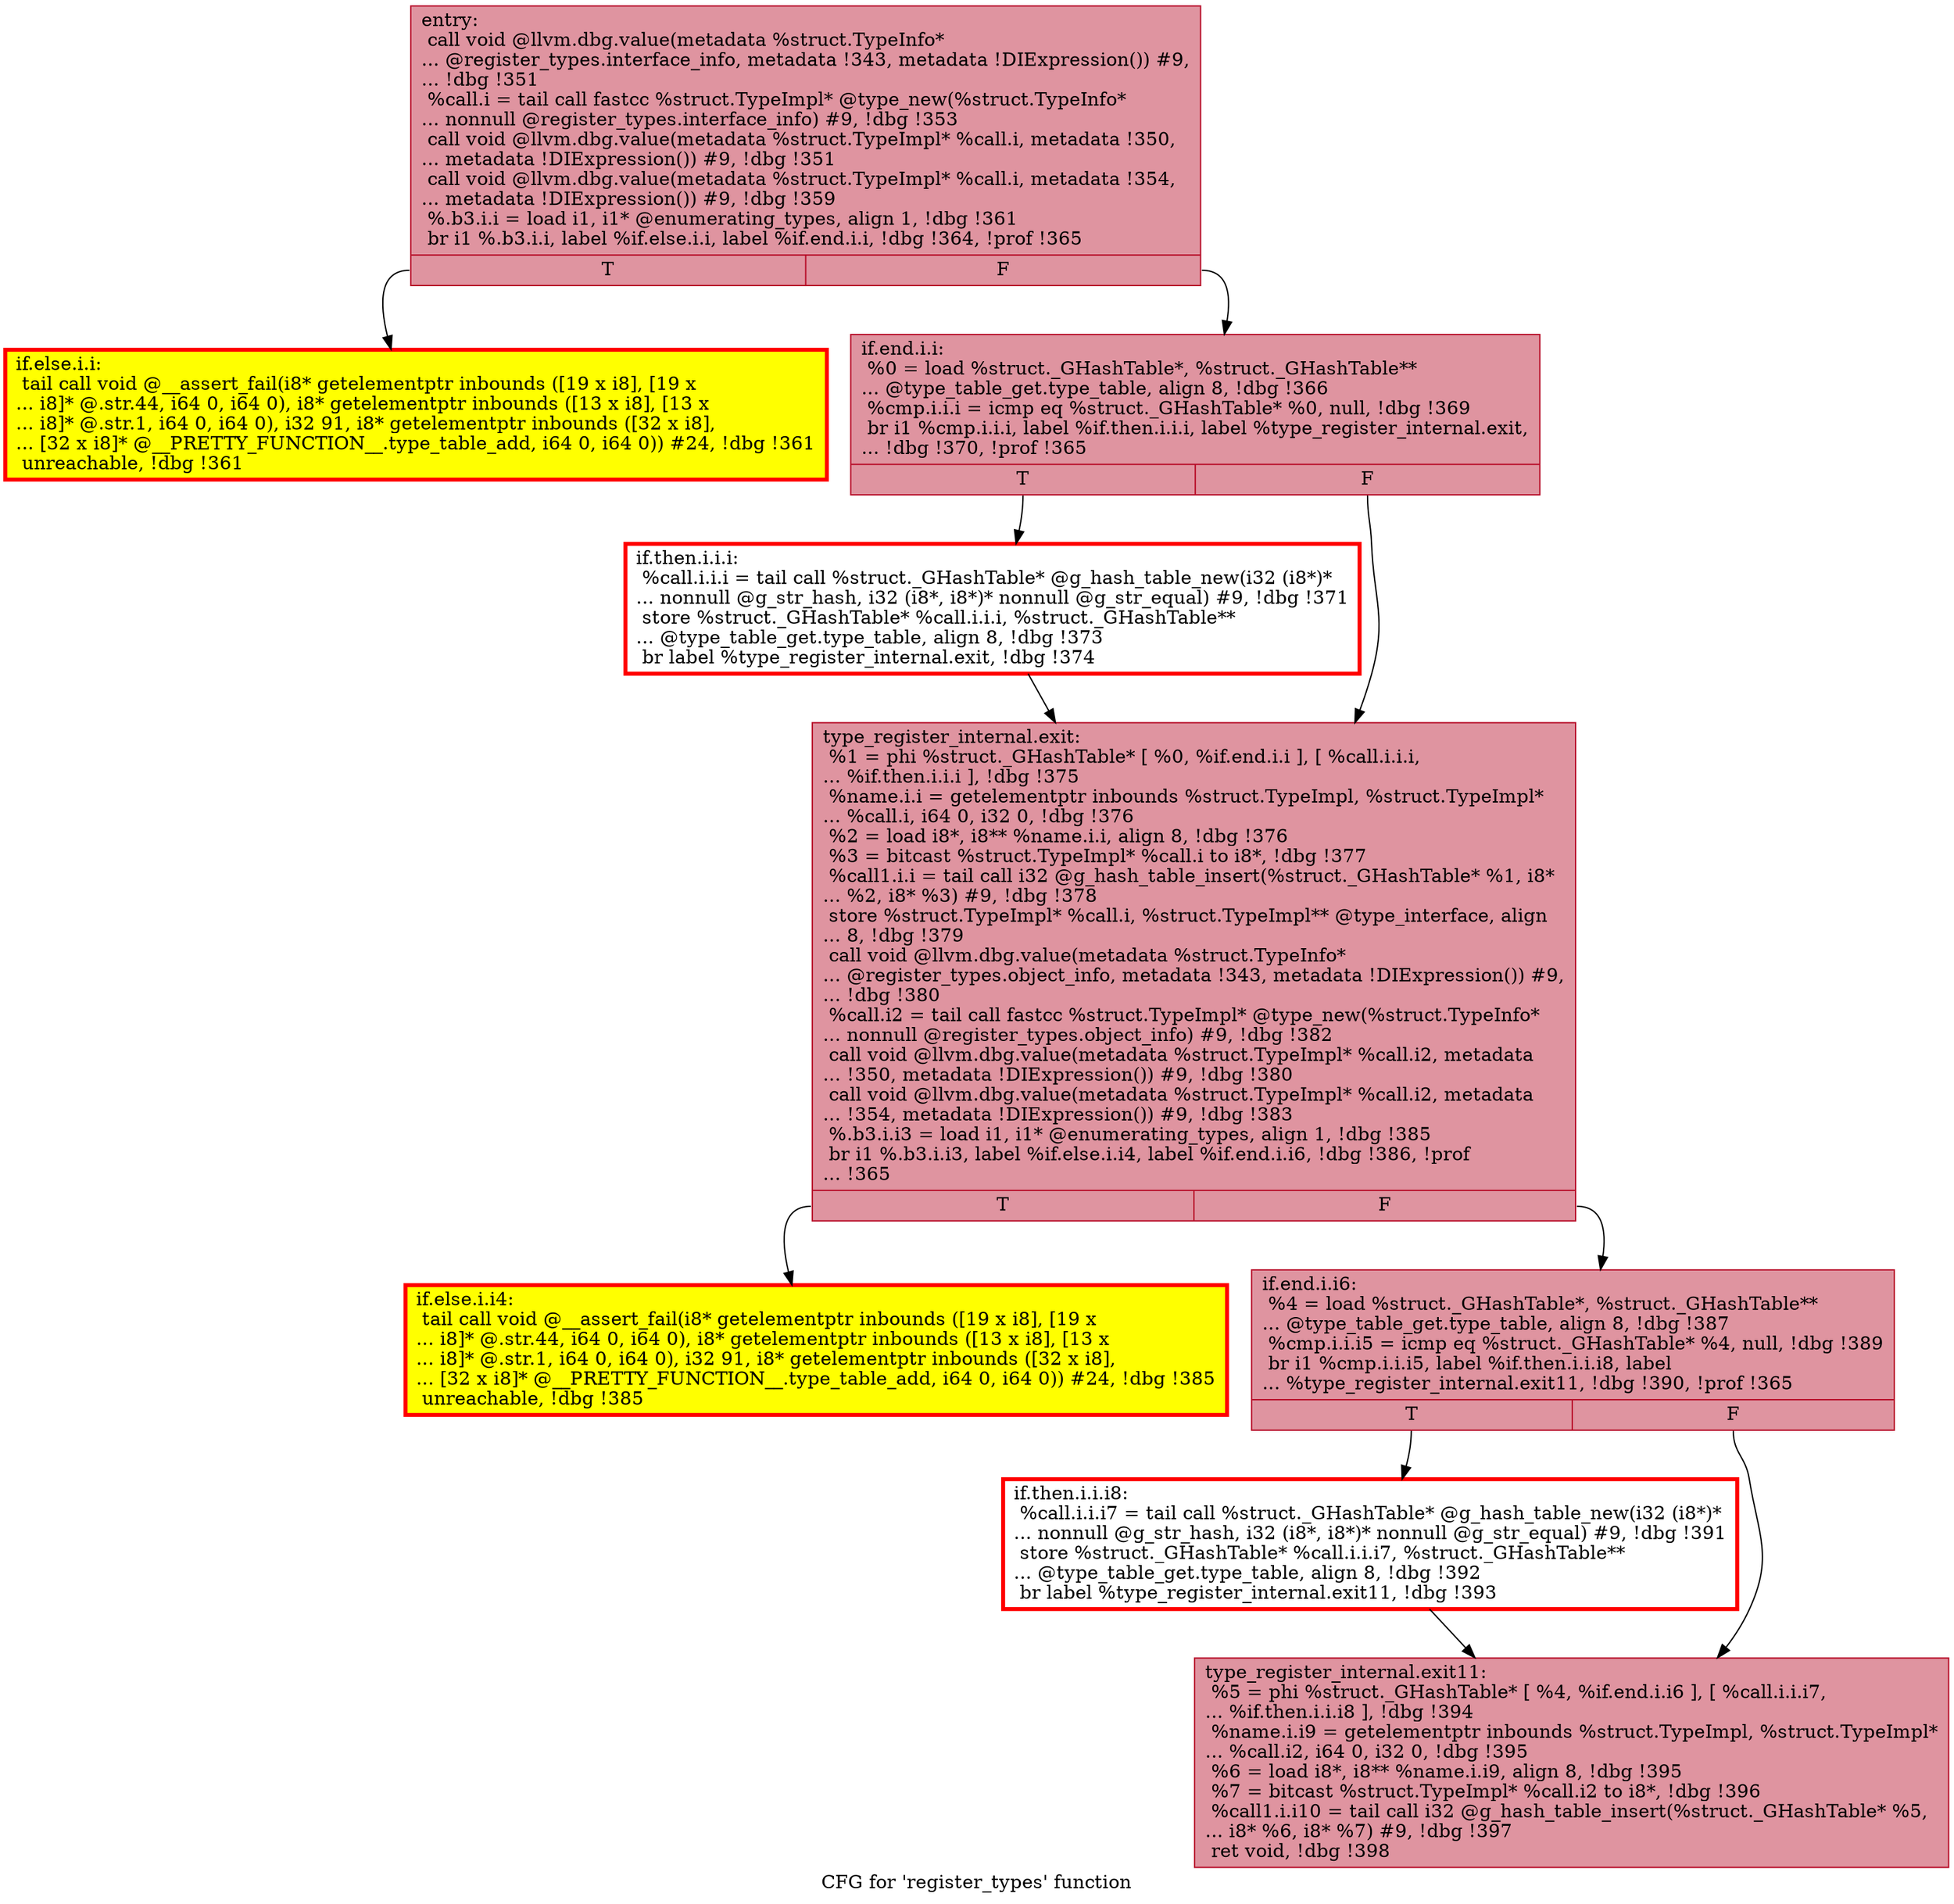 digraph "CFG for 'register_types' function" {
	label="CFG for 'register_types' function";

	Node0x55ee228f7db0 [shape=record,color="#b70d28ff", style=filled, fillcolor="#b70d2870",label="{entry:\l  call void @llvm.dbg.value(metadata %struct.TypeInfo*\l... @register_types.interface_info, metadata !343, metadata !DIExpression()) #9,\l... !dbg !351\l  %call.i = tail call fastcc %struct.TypeImpl* @type_new(%struct.TypeInfo*\l... nonnull @register_types.interface_info) #9, !dbg !353\l  call void @llvm.dbg.value(metadata %struct.TypeImpl* %call.i, metadata !350,\l... metadata !DIExpression()) #9, !dbg !351\l  call void @llvm.dbg.value(metadata %struct.TypeImpl* %call.i, metadata !354,\l... metadata !DIExpression()) #9, !dbg !359\l  %.b3.i.i = load i1, i1* @enumerating_types, align 1, !dbg !361\l  br i1 %.b3.i.i, label %if.else.i.i, label %if.end.i.i, !dbg !364, !prof !365\l|{<s0>T|<s1>F}}"];
	Node0x55ee228f7db0:s0 -> Node0x55ee22a7afa0;
	Node0x55ee228f7db0:s1 -> Node0x55ee22700ba0;
	Node0x55ee22a7afa0 [shape=record,penwidth=3.0, style="filled", color="red", fillcolor="yellow",label="{if.else.i.i:                                      \l  tail call void @__assert_fail(i8* getelementptr inbounds ([19 x i8], [19 x\l... i8]* @.str.44, i64 0, i64 0), i8* getelementptr inbounds ([13 x i8], [13 x\l... i8]* @.str.1, i64 0, i64 0), i32 91, i8* getelementptr inbounds ([32 x i8],\l... [32 x i8]* @__PRETTY_FUNCTION__.type_table_add, i64 0, i64 0)) #24, !dbg !361\l  unreachable, !dbg !361\l}"];
	Node0x55ee22700ba0 [shape=record,color="#b70d28ff", style=filled, fillcolor="#b70d2870",label="{if.end.i.i:                                       \l  %0 = load %struct._GHashTable*, %struct._GHashTable**\l... @type_table_get.type_table, align 8, !dbg !366\l  %cmp.i.i.i = icmp eq %struct._GHashTable* %0, null, !dbg !369\l  br i1 %cmp.i.i.i, label %if.then.i.i.i, label %type_register_internal.exit,\l... !dbg !370, !prof !365\l|{<s0>T|<s1>F}}"];
	Node0x55ee22700ba0:s0 -> Node0x55ee22a7adc0;
	Node0x55ee22700ba0:s1 -> Node0x55ee226e8ce0;
	Node0x55ee22a7adc0 [shape=record,penwidth=3.0, color="red",label="{if.then.i.i.i:                                    \l  %call.i.i.i = tail call %struct._GHashTable* @g_hash_table_new(i32 (i8*)*\l... nonnull @g_str_hash, i32 (i8*, i8*)* nonnull @g_str_equal) #9, !dbg !371\l  store %struct._GHashTable* %call.i.i.i, %struct._GHashTable**\l... @type_table_get.type_table, align 8, !dbg !373\l  br label %type_register_internal.exit, !dbg !374\l}"];
	Node0x55ee22a7adc0 -> Node0x55ee226e8ce0;
	Node0x55ee226e8ce0 [shape=record,color="#b70d28ff", style=filled, fillcolor="#b70d2870",label="{type_register_internal.exit:                      \l  %1 = phi %struct._GHashTable* [ %0, %if.end.i.i ], [ %call.i.i.i,\l... %if.then.i.i.i ], !dbg !375\l  %name.i.i = getelementptr inbounds %struct.TypeImpl, %struct.TypeImpl*\l... %call.i, i64 0, i32 0, !dbg !376\l  %2 = load i8*, i8** %name.i.i, align 8, !dbg !376\l  %3 = bitcast %struct.TypeImpl* %call.i to i8*, !dbg !377\l  %call1.i.i = tail call i32 @g_hash_table_insert(%struct._GHashTable* %1, i8*\l... %2, i8* %3) #9, !dbg !378\l  store %struct.TypeImpl* %call.i, %struct.TypeImpl** @type_interface, align\l... 8, !dbg !379\l  call void @llvm.dbg.value(metadata %struct.TypeInfo*\l... @register_types.object_info, metadata !343, metadata !DIExpression()) #9,\l... !dbg !380\l  %call.i2 = tail call fastcc %struct.TypeImpl* @type_new(%struct.TypeInfo*\l... nonnull @register_types.object_info) #9, !dbg !382\l  call void @llvm.dbg.value(metadata %struct.TypeImpl* %call.i2, metadata\l... !350, metadata !DIExpression()) #9, !dbg !380\l  call void @llvm.dbg.value(metadata %struct.TypeImpl* %call.i2, metadata\l... !354, metadata !DIExpression()) #9, !dbg !383\l  %.b3.i.i3 = load i1, i1* @enumerating_types, align 1, !dbg !385\l  br i1 %.b3.i.i3, label %if.else.i.i4, label %if.end.i.i6, !dbg !386, !prof\l... !365\l|{<s0>T|<s1>F}}"];
	Node0x55ee226e8ce0:s0 -> Node0x55ee22a66da0;
	Node0x55ee226e8ce0:s1 -> Node0x55ee22a7c370;
	Node0x55ee22a66da0 [shape=record,penwidth=3.0, style="filled", color="red", fillcolor="yellow",label="{if.else.i.i4:                                     \l  tail call void @__assert_fail(i8* getelementptr inbounds ([19 x i8], [19 x\l... i8]* @.str.44, i64 0, i64 0), i8* getelementptr inbounds ([13 x i8], [13 x\l... i8]* @.str.1, i64 0, i64 0), i32 91, i8* getelementptr inbounds ([32 x i8],\l... [32 x i8]* @__PRETTY_FUNCTION__.type_table_add, i64 0, i64 0)) #24, !dbg !385\l  unreachable, !dbg !385\l}"];
	Node0x55ee22a7c370 [shape=record,color="#b70d28ff", style=filled, fillcolor="#b70d2870",label="{if.end.i.i6:                                      \l  %4 = load %struct._GHashTable*, %struct._GHashTable**\l... @type_table_get.type_table, align 8, !dbg !387\l  %cmp.i.i.i5 = icmp eq %struct._GHashTable* %4, null, !dbg !389\l  br i1 %cmp.i.i.i5, label %if.then.i.i.i8, label\l... %type_register_internal.exit11, !dbg !390, !prof !365\l|{<s0>T|<s1>F}}"];
	Node0x55ee22a7c370:s0 -> Node0x55ee22a7bb80;
	Node0x55ee22a7c370:s1 -> Node0x55ee226a2290;
	Node0x55ee22a7bb80 [shape=record,penwidth=3.0, color="red",label="{if.then.i.i.i8:                                   \l  %call.i.i.i7 = tail call %struct._GHashTable* @g_hash_table_new(i32 (i8*)*\l... nonnull @g_str_hash, i32 (i8*, i8*)* nonnull @g_str_equal) #9, !dbg !391\l  store %struct._GHashTable* %call.i.i.i7, %struct._GHashTable**\l... @type_table_get.type_table, align 8, !dbg !392\l  br label %type_register_internal.exit11, !dbg !393\l}"];
	Node0x55ee22a7bb80 -> Node0x55ee226a2290;
	Node0x55ee226a2290 [shape=record,color="#b70d28ff", style=filled, fillcolor="#b70d2870",label="{type_register_internal.exit11:                    \l  %5 = phi %struct._GHashTable* [ %4, %if.end.i.i6 ], [ %call.i.i.i7,\l... %if.then.i.i.i8 ], !dbg !394\l  %name.i.i9 = getelementptr inbounds %struct.TypeImpl, %struct.TypeImpl*\l... %call.i2, i64 0, i32 0, !dbg !395\l  %6 = load i8*, i8** %name.i.i9, align 8, !dbg !395\l  %7 = bitcast %struct.TypeImpl* %call.i2 to i8*, !dbg !396\l  %call1.i.i10 = tail call i32 @g_hash_table_insert(%struct._GHashTable* %5,\l... i8* %6, i8* %7) #9, !dbg !397\l  ret void, !dbg !398\l}"];
}
